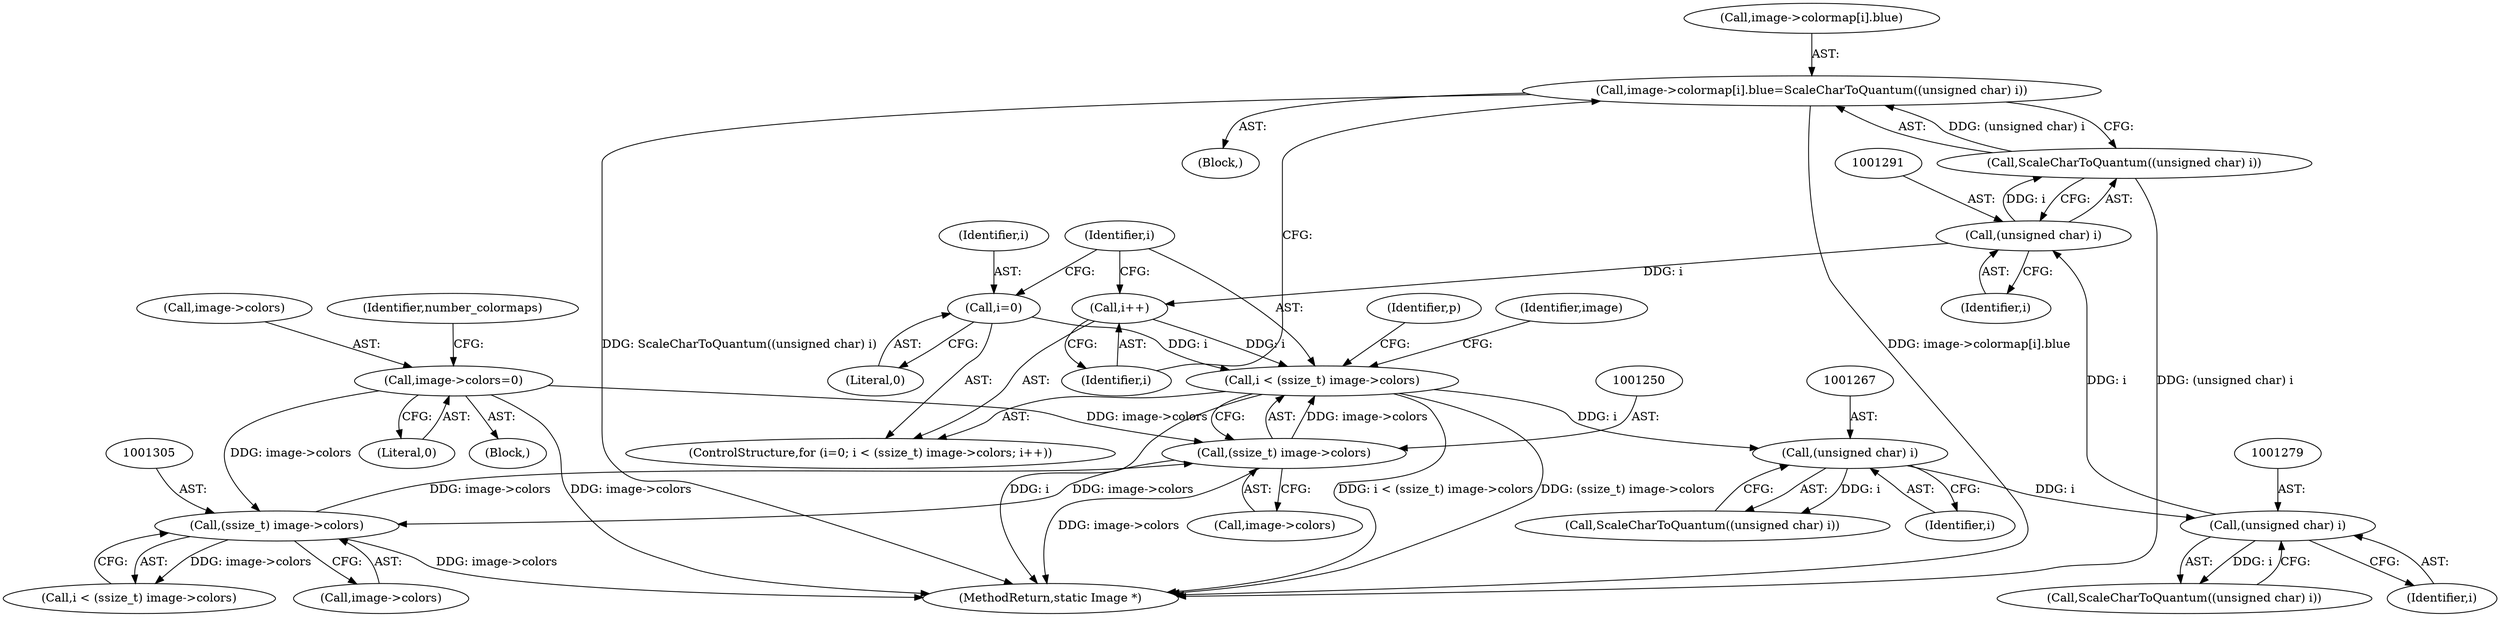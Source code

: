 digraph "0_ImageMagick_f6e9d0d9955e85bdd7540b251cd50d598dacc5e6_53@array" {
"1001281" [label="(Call,image->colormap[i].blue=ScaleCharToQuantum((unsigned char) i))"];
"1001289" [label="(Call,ScaleCharToQuantum((unsigned char) i))"];
"1001290" [label="(Call,(unsigned char) i)"];
"1001278" [label="(Call,(unsigned char) i)"];
"1001266" [label="(Call,(unsigned char) i)"];
"1001247" [label="(Call,i < (ssize_t) image->colors)"];
"1001254" [label="(Call,i++)"];
"1001244" [label="(Call,i=0)"];
"1001249" [label="(Call,(ssize_t) image->colors)"];
"1001304" [label="(Call,(ssize_t) image->colors)"];
"1001591" [label="(Call,image->colors=0)"];
"1001254" [label="(Call,i++)"];
"1001290" [label="(Call,(unsigned char) i)"];
"1001246" [label="(Literal,0)"];
"1001281" [label="(Call,image->colormap[i].blue=ScaleCharToQuantum((unsigned char) i))"];
"1001354" [label="(Identifier,p)"];
"1001249" [label="(Call,(ssize_t) image->colors)"];
"1001282" [label="(Call,image->colormap[i].blue)"];
"1001456" [label="(Block,)"];
"1001289" [label="(Call,ScaleCharToQuantum((unsigned char) i))"];
"1001251" [label="(Call,image->colors)"];
"1001261" [label="(Identifier,image)"];
"1001255" [label="(Identifier,i)"];
"1001598" [label="(Identifier,number_colormaps)"];
"1001268" [label="(Identifier,i)"];
"1001277" [label="(Call,ScaleCharToQuantum((unsigned char) i))"];
"1001595" [label="(Literal,0)"];
"1001280" [label="(Identifier,i)"];
"1001245" [label="(Identifier,i)"];
"1001256" [label="(Block,)"];
"1001723" [label="(MethodReturn,static Image *)"];
"1001265" [label="(Call,ScaleCharToQuantum((unsigned char) i))"];
"1001247" [label="(Call,i < (ssize_t) image->colors)"];
"1001302" [label="(Call,i < (ssize_t) image->colors)"];
"1001304" [label="(Call,(ssize_t) image->colors)"];
"1001592" [label="(Call,image->colors)"];
"1001292" [label="(Identifier,i)"];
"1001244" [label="(Call,i=0)"];
"1001591" [label="(Call,image->colors=0)"];
"1001306" [label="(Call,image->colors)"];
"1001248" [label="(Identifier,i)"];
"1001266" [label="(Call,(unsigned char) i)"];
"1001278" [label="(Call,(unsigned char) i)"];
"1001243" [label="(ControlStructure,for (i=0; i < (ssize_t) image->colors; i++))"];
"1001281" -> "1001256"  [label="AST: "];
"1001281" -> "1001289"  [label="CFG: "];
"1001282" -> "1001281"  [label="AST: "];
"1001289" -> "1001281"  [label="AST: "];
"1001255" -> "1001281"  [label="CFG: "];
"1001281" -> "1001723"  [label="DDG: ScaleCharToQuantum((unsigned char) i)"];
"1001281" -> "1001723"  [label="DDG: image->colormap[i].blue"];
"1001289" -> "1001281"  [label="DDG: (unsigned char) i"];
"1001289" -> "1001290"  [label="CFG: "];
"1001290" -> "1001289"  [label="AST: "];
"1001289" -> "1001723"  [label="DDG: (unsigned char) i"];
"1001290" -> "1001289"  [label="DDG: i"];
"1001290" -> "1001292"  [label="CFG: "];
"1001291" -> "1001290"  [label="AST: "];
"1001292" -> "1001290"  [label="AST: "];
"1001290" -> "1001254"  [label="DDG: i"];
"1001278" -> "1001290"  [label="DDG: i"];
"1001278" -> "1001277"  [label="AST: "];
"1001278" -> "1001280"  [label="CFG: "];
"1001279" -> "1001278"  [label="AST: "];
"1001280" -> "1001278"  [label="AST: "];
"1001277" -> "1001278"  [label="CFG: "];
"1001278" -> "1001277"  [label="DDG: i"];
"1001266" -> "1001278"  [label="DDG: i"];
"1001266" -> "1001265"  [label="AST: "];
"1001266" -> "1001268"  [label="CFG: "];
"1001267" -> "1001266"  [label="AST: "];
"1001268" -> "1001266"  [label="AST: "];
"1001265" -> "1001266"  [label="CFG: "];
"1001266" -> "1001265"  [label="DDG: i"];
"1001247" -> "1001266"  [label="DDG: i"];
"1001247" -> "1001243"  [label="AST: "];
"1001247" -> "1001249"  [label="CFG: "];
"1001248" -> "1001247"  [label="AST: "];
"1001249" -> "1001247"  [label="AST: "];
"1001261" -> "1001247"  [label="CFG: "];
"1001354" -> "1001247"  [label="CFG: "];
"1001247" -> "1001723"  [label="DDG: i < (ssize_t) image->colors"];
"1001247" -> "1001723"  [label="DDG: (ssize_t) image->colors"];
"1001247" -> "1001723"  [label="DDG: i"];
"1001254" -> "1001247"  [label="DDG: i"];
"1001244" -> "1001247"  [label="DDG: i"];
"1001249" -> "1001247"  [label="DDG: image->colors"];
"1001254" -> "1001243"  [label="AST: "];
"1001254" -> "1001255"  [label="CFG: "];
"1001255" -> "1001254"  [label="AST: "];
"1001248" -> "1001254"  [label="CFG: "];
"1001244" -> "1001243"  [label="AST: "];
"1001244" -> "1001246"  [label="CFG: "];
"1001245" -> "1001244"  [label="AST: "];
"1001246" -> "1001244"  [label="AST: "];
"1001248" -> "1001244"  [label="CFG: "];
"1001249" -> "1001251"  [label="CFG: "];
"1001250" -> "1001249"  [label="AST: "];
"1001251" -> "1001249"  [label="AST: "];
"1001249" -> "1001723"  [label="DDG: image->colors"];
"1001304" -> "1001249"  [label="DDG: image->colors"];
"1001591" -> "1001249"  [label="DDG: image->colors"];
"1001249" -> "1001304"  [label="DDG: image->colors"];
"1001304" -> "1001302"  [label="AST: "];
"1001304" -> "1001306"  [label="CFG: "];
"1001305" -> "1001304"  [label="AST: "];
"1001306" -> "1001304"  [label="AST: "];
"1001302" -> "1001304"  [label="CFG: "];
"1001304" -> "1001723"  [label="DDG: image->colors"];
"1001304" -> "1001302"  [label="DDG: image->colors"];
"1001591" -> "1001304"  [label="DDG: image->colors"];
"1001591" -> "1001456"  [label="AST: "];
"1001591" -> "1001595"  [label="CFG: "];
"1001592" -> "1001591"  [label="AST: "];
"1001595" -> "1001591"  [label="AST: "];
"1001598" -> "1001591"  [label="CFG: "];
"1001591" -> "1001723"  [label="DDG: image->colors"];
}

